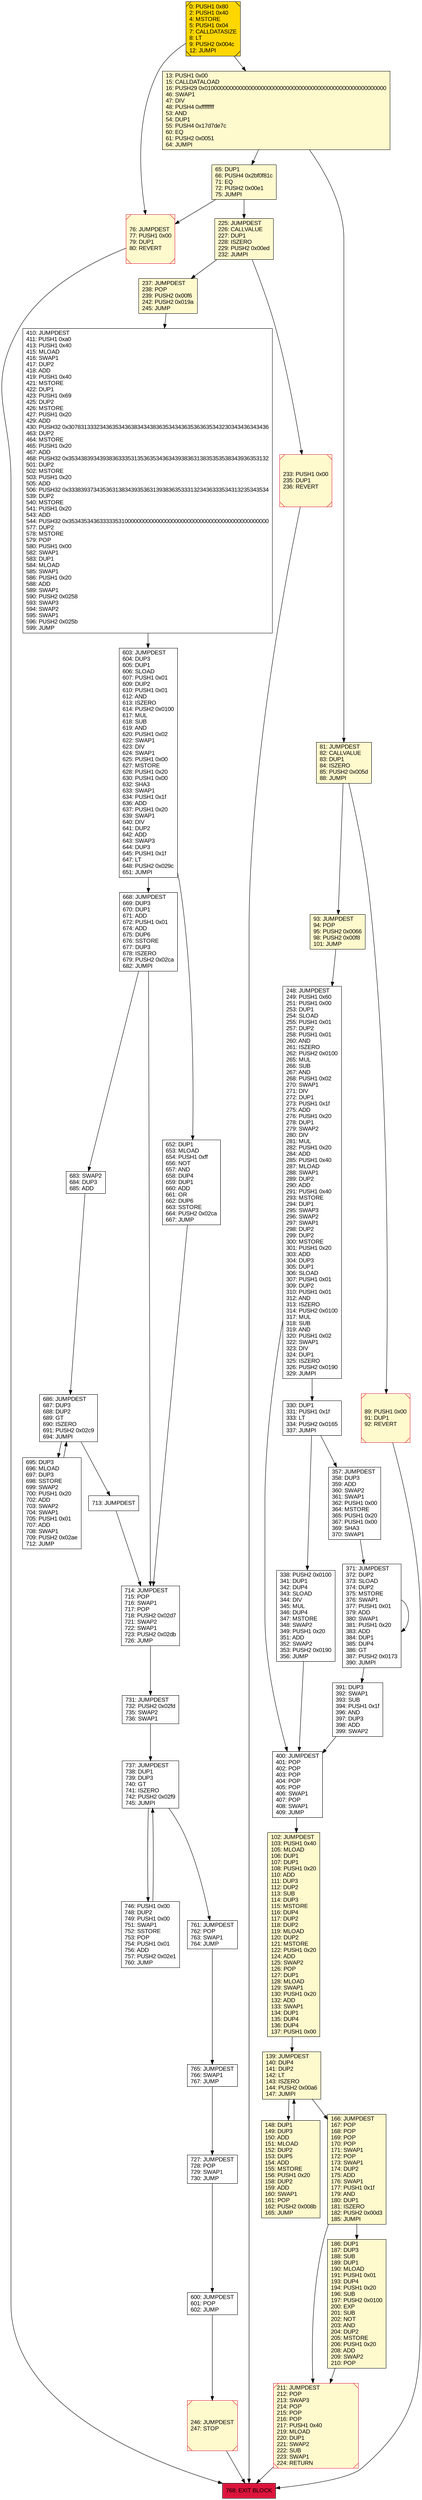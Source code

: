 digraph G {
bgcolor=transparent rankdir=UD;
node [shape=box style=filled color=black fillcolor=white fontname=arial fontcolor=black];
768 [label="768: EXIT BLOCK\l" fillcolor=crimson ];
713 [label="713: JUMPDEST\l" ];
139 [label="139: JUMPDEST\l140: DUP4\l141: DUP2\l142: LT\l143: ISZERO\l144: PUSH2 0x00a6\l147: JUMPI\l" fillcolor=lemonchiffon ];
727 [label="727: JUMPDEST\l728: POP\l729: SWAP1\l730: JUMP\l" ];
233 [label="233: PUSH1 0x00\l235: DUP1\l236: REVERT\l" fillcolor=lemonchiffon shape=Msquare color=crimson ];
765 [label="765: JUMPDEST\l766: SWAP1\l767: JUMP\l" ];
76 [label="76: JUMPDEST\l77: PUSH1 0x00\l79: DUP1\l80: REVERT\l" fillcolor=lemonchiffon shape=Msquare color=crimson ];
338 [label="338: PUSH2 0x0100\l341: DUP1\l342: DUP4\l343: SLOAD\l344: DIV\l345: MUL\l346: DUP4\l347: MSTORE\l348: SWAP2\l349: PUSH1 0x20\l351: ADD\l352: SWAP2\l353: PUSH2 0x0190\l356: JUMP\l" ];
686 [label="686: JUMPDEST\l687: DUP3\l688: DUP2\l689: GT\l690: ISZERO\l691: PUSH2 0x02c9\l694: JUMPI\l" ];
714 [label="714: JUMPDEST\l715: POP\l716: SWAP1\l717: POP\l718: PUSH2 0x02d7\l721: SWAP2\l722: SWAP1\l723: PUSH2 0x02db\l726: JUMP\l" ];
81 [label="81: JUMPDEST\l82: CALLVALUE\l83: DUP1\l84: ISZERO\l85: PUSH2 0x005d\l88: JUMPI\l" fillcolor=lemonchiffon ];
148 [label="148: DUP1\l149: DUP3\l150: ADD\l151: MLOAD\l152: DUP2\l153: DUP5\l154: ADD\l155: MSTORE\l156: PUSH1 0x20\l158: DUP2\l159: ADD\l160: SWAP1\l161: POP\l162: PUSH2 0x008b\l165: JUMP\l" fillcolor=lemonchiffon ];
211 [label="211: JUMPDEST\l212: POP\l213: SWAP3\l214: POP\l215: POP\l216: POP\l217: PUSH1 0x40\l219: MLOAD\l220: DUP1\l221: SWAP2\l222: SUB\l223: SWAP1\l224: RETURN\l" fillcolor=lemonchiffon shape=Msquare color=crimson ];
695 [label="695: DUP3\l696: MLOAD\l697: DUP3\l698: SSTORE\l699: SWAP2\l700: PUSH1 0x20\l702: ADD\l703: SWAP2\l704: SWAP1\l705: PUSH1 0x01\l707: ADD\l708: SWAP1\l709: PUSH2 0x02ae\l712: JUMP\l" ];
93 [label="93: JUMPDEST\l94: POP\l95: PUSH2 0x0066\l98: PUSH2 0x00f8\l101: JUMP\l" fillcolor=lemonchiffon ];
102 [label="102: JUMPDEST\l103: PUSH1 0x40\l105: MLOAD\l106: DUP1\l107: DUP1\l108: PUSH1 0x20\l110: ADD\l111: DUP3\l112: DUP2\l113: SUB\l114: DUP3\l115: MSTORE\l116: DUP4\l117: DUP2\l118: DUP2\l119: MLOAD\l120: DUP2\l121: MSTORE\l122: PUSH1 0x20\l124: ADD\l125: SWAP2\l126: POP\l127: DUP1\l128: MLOAD\l129: SWAP1\l130: PUSH1 0x20\l132: ADD\l133: SWAP1\l134: DUP1\l135: DUP4\l136: DUP4\l137: PUSH1 0x00\l" fillcolor=lemonchiffon ];
737 [label="737: JUMPDEST\l738: DUP1\l739: DUP3\l740: GT\l741: ISZERO\l742: PUSH2 0x02f9\l745: JUMPI\l" ];
248 [label="248: JUMPDEST\l249: PUSH1 0x60\l251: PUSH1 0x00\l253: DUP1\l254: SLOAD\l255: PUSH1 0x01\l257: DUP2\l258: PUSH1 0x01\l260: AND\l261: ISZERO\l262: PUSH2 0x0100\l265: MUL\l266: SUB\l267: AND\l268: PUSH1 0x02\l270: SWAP1\l271: DIV\l272: DUP1\l273: PUSH1 0x1f\l275: ADD\l276: PUSH1 0x20\l278: DUP1\l279: SWAP2\l280: DIV\l281: MUL\l282: PUSH1 0x20\l284: ADD\l285: PUSH1 0x40\l287: MLOAD\l288: SWAP1\l289: DUP2\l290: ADD\l291: PUSH1 0x40\l293: MSTORE\l294: DUP1\l295: SWAP3\l296: SWAP2\l297: SWAP1\l298: DUP2\l299: DUP2\l300: MSTORE\l301: PUSH1 0x20\l303: ADD\l304: DUP3\l305: DUP1\l306: SLOAD\l307: PUSH1 0x01\l309: DUP2\l310: PUSH1 0x01\l312: AND\l313: ISZERO\l314: PUSH2 0x0100\l317: MUL\l318: SUB\l319: AND\l320: PUSH1 0x02\l322: SWAP1\l323: DIV\l324: DUP1\l325: ISZERO\l326: PUSH2 0x0190\l329: JUMPI\l" ];
652 [label="652: DUP1\l653: MLOAD\l654: PUSH1 0xff\l656: NOT\l657: AND\l658: DUP4\l659: DUP1\l660: ADD\l661: OR\l662: DUP6\l663: SSTORE\l664: PUSH2 0x02ca\l667: JUMP\l" ];
410 [label="410: JUMPDEST\l411: PUSH1 0xa0\l413: PUSH1 0x40\l415: MLOAD\l416: SWAP1\l417: DUP2\l418: ADD\l419: PUSH1 0x40\l421: MSTORE\l422: DUP1\l423: PUSH1 0x69\l425: DUP2\l426: MSTORE\l427: PUSH1 0x20\l429: ADD\l430: PUSH32 0x3078313332343635343638343438363534343635363635343230343436343436\l463: DUP2\l464: MSTORE\l465: PUSH1 0x20\l467: ADD\l468: PUSH32 0x3534383934393836333531353635343634393836313835353538343936353132\l501: DUP2\l502: MSTORE\l503: PUSH1 0x20\l505: ADD\l506: PUSH32 0x3338393734353631383439353631393836353331323436333534313235343534\l539: DUP2\l540: MSTORE\l541: PUSH1 0x20\l543: ADD\l544: PUSH32 0x3534353436333335310000000000000000000000000000000000000000000000\l577: DUP2\l578: MSTORE\l579: POP\l580: PUSH1 0x00\l582: SWAP1\l583: DUP1\l584: MLOAD\l585: SWAP1\l586: PUSH1 0x20\l588: ADD\l589: SWAP1\l590: PUSH2 0x0258\l593: SWAP3\l594: SWAP2\l595: SWAP1\l596: PUSH2 0x025b\l599: JUMP\l" ];
246 [label="246: JUMPDEST\l247: STOP\l" fillcolor=lemonchiffon shape=Msquare color=crimson ];
371 [label="371: JUMPDEST\l372: DUP2\l373: SLOAD\l374: DUP2\l375: MSTORE\l376: SWAP1\l377: PUSH1 0x01\l379: ADD\l380: SWAP1\l381: PUSH1 0x20\l383: ADD\l384: DUP1\l385: DUP4\l386: GT\l387: PUSH2 0x0173\l390: JUMPI\l" ];
225 [label="225: JUMPDEST\l226: CALLVALUE\l227: DUP1\l228: ISZERO\l229: PUSH2 0x00ed\l232: JUMPI\l" fillcolor=lemonchiffon ];
400 [label="400: JUMPDEST\l401: POP\l402: POP\l403: POP\l404: POP\l405: POP\l406: SWAP1\l407: POP\l408: SWAP1\l409: JUMP\l" ];
603 [label="603: JUMPDEST\l604: DUP3\l605: DUP1\l606: SLOAD\l607: PUSH1 0x01\l609: DUP2\l610: PUSH1 0x01\l612: AND\l613: ISZERO\l614: PUSH2 0x0100\l617: MUL\l618: SUB\l619: AND\l620: PUSH1 0x02\l622: SWAP1\l623: DIV\l624: SWAP1\l625: PUSH1 0x00\l627: MSTORE\l628: PUSH1 0x20\l630: PUSH1 0x00\l632: SHA3\l633: SWAP1\l634: PUSH1 0x1f\l636: ADD\l637: PUSH1 0x20\l639: SWAP1\l640: DIV\l641: DUP2\l642: ADD\l643: SWAP3\l644: DUP3\l645: PUSH1 0x1f\l647: LT\l648: PUSH2 0x029c\l651: JUMPI\l" ];
330 [label="330: DUP1\l331: PUSH1 0x1f\l333: LT\l334: PUSH2 0x0165\l337: JUMPI\l" ];
683 [label="683: SWAP2\l684: DUP3\l685: ADD\l" ];
731 [label="731: JUMPDEST\l732: PUSH2 0x02fd\l735: SWAP2\l736: SWAP1\l" ];
0 [label="0: PUSH1 0x80\l2: PUSH1 0x40\l4: MSTORE\l5: PUSH1 0x04\l7: CALLDATASIZE\l8: LT\l9: PUSH2 0x004c\l12: JUMPI\l" fillcolor=lemonchiffon shape=Msquare fillcolor=gold ];
761 [label="761: JUMPDEST\l762: POP\l763: SWAP1\l764: JUMP\l" ];
237 [label="237: JUMPDEST\l238: POP\l239: PUSH2 0x00f6\l242: PUSH2 0x019a\l245: JUMP\l" fillcolor=lemonchiffon ];
668 [label="668: JUMPDEST\l669: DUP3\l670: DUP1\l671: ADD\l672: PUSH1 0x01\l674: ADD\l675: DUP6\l676: SSTORE\l677: DUP3\l678: ISZERO\l679: PUSH2 0x02ca\l682: JUMPI\l" ];
186 [label="186: DUP1\l187: DUP3\l188: SUB\l189: DUP1\l190: MLOAD\l191: PUSH1 0x01\l193: DUP4\l194: PUSH1 0x20\l196: SUB\l197: PUSH2 0x0100\l200: EXP\l201: SUB\l202: NOT\l203: AND\l204: DUP2\l205: MSTORE\l206: PUSH1 0x20\l208: ADD\l209: SWAP2\l210: POP\l" fillcolor=lemonchiffon ];
746 [label="746: PUSH1 0x00\l748: DUP2\l749: PUSH1 0x00\l751: SWAP1\l752: SSTORE\l753: POP\l754: PUSH1 0x01\l756: ADD\l757: PUSH2 0x02e1\l760: JUMP\l" ];
166 [label="166: JUMPDEST\l167: POP\l168: POP\l169: POP\l170: POP\l171: SWAP1\l172: POP\l173: SWAP1\l174: DUP2\l175: ADD\l176: SWAP1\l177: PUSH1 0x1f\l179: AND\l180: DUP1\l181: ISZERO\l182: PUSH2 0x00d3\l185: JUMPI\l" fillcolor=lemonchiffon ];
13 [label="13: PUSH1 0x00\l15: CALLDATALOAD\l16: PUSH29 0x0100000000000000000000000000000000000000000000000000000000\l46: SWAP1\l47: DIV\l48: PUSH4 0xffffffff\l53: AND\l54: DUP1\l55: PUSH4 0x17d7de7c\l60: EQ\l61: PUSH2 0x0051\l64: JUMPI\l" fillcolor=lemonchiffon ];
65 [label="65: DUP1\l66: PUSH4 0x2bf0f81c\l71: EQ\l72: PUSH2 0x00e1\l75: JUMPI\l" fillcolor=lemonchiffon ];
89 [label="89: PUSH1 0x00\l91: DUP1\l92: REVERT\l" fillcolor=lemonchiffon shape=Msquare color=crimson ];
357 [label="357: JUMPDEST\l358: DUP3\l359: ADD\l360: SWAP2\l361: SWAP1\l362: PUSH1 0x00\l364: MSTORE\l365: PUSH1 0x20\l367: PUSH1 0x00\l369: SHA3\l370: SWAP1\l" ];
391 [label="391: DUP3\l392: SWAP1\l393: SUB\l394: PUSH1 0x1f\l396: AND\l397: DUP3\l398: ADD\l399: SWAP2\l" ];
600 [label="600: JUMPDEST\l601: POP\l602: JUMP\l" ];
371 -> 371;
686 -> 695;
695 -> 686;
166 -> 186;
410 -> 603;
93 -> 248;
225 -> 237;
237 -> 410;
686 -> 713;
139 -> 148;
148 -> 139;
713 -> 714;
0 -> 13;
330 -> 357;
391 -> 400;
371 -> 391;
65 -> 225;
600 -> 246;
81 -> 93;
0 -> 76;
683 -> 686;
714 -> 731;
737 -> 746;
746 -> 737;
330 -> 338;
139 -> 166;
13 -> 81;
81 -> 89;
248 -> 330;
13 -> 65;
668 -> 683;
233 -> 768;
603 -> 668;
76 -> 768;
211 -> 768;
765 -> 727;
102 -> 139;
652 -> 714;
357 -> 371;
761 -> 765;
246 -> 768;
668 -> 714;
338 -> 400;
225 -> 233;
731 -> 737;
65 -> 76;
737 -> 761;
400 -> 102;
89 -> 768;
248 -> 400;
727 -> 600;
186 -> 211;
603 -> 652;
166 -> 211;
}
